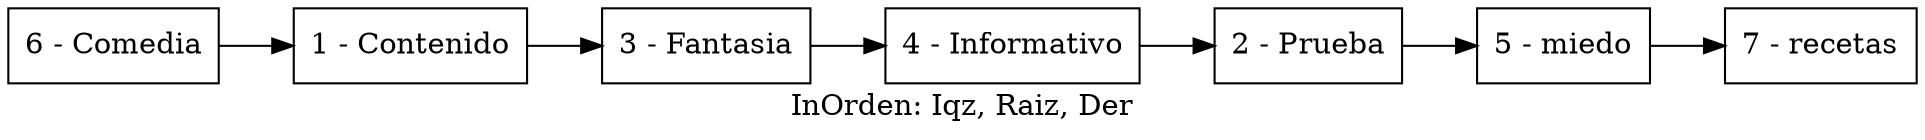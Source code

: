 digraph G {rankdir=LR;label="InOrden: Iqz, Raiz, Der";node[shape=box];
nodo6 [ label ="6 - Comedia"];
nodo1 [ label ="1 - Contenido"];
nodo3 [ label ="3 - Fantasia"];
nodo4 [ label ="4 - Informativo"];
nodo2 [ label ="2 - Prueba"];
nodo5 [ label ="5 - miedo"];
nodo7 [ label ="7 - recetas"];
nodo6-> nodo1
nodo1-> nodo3
nodo3-> nodo4
nodo4-> nodo2
nodo2-> nodo5
nodo5-> nodo7
}
